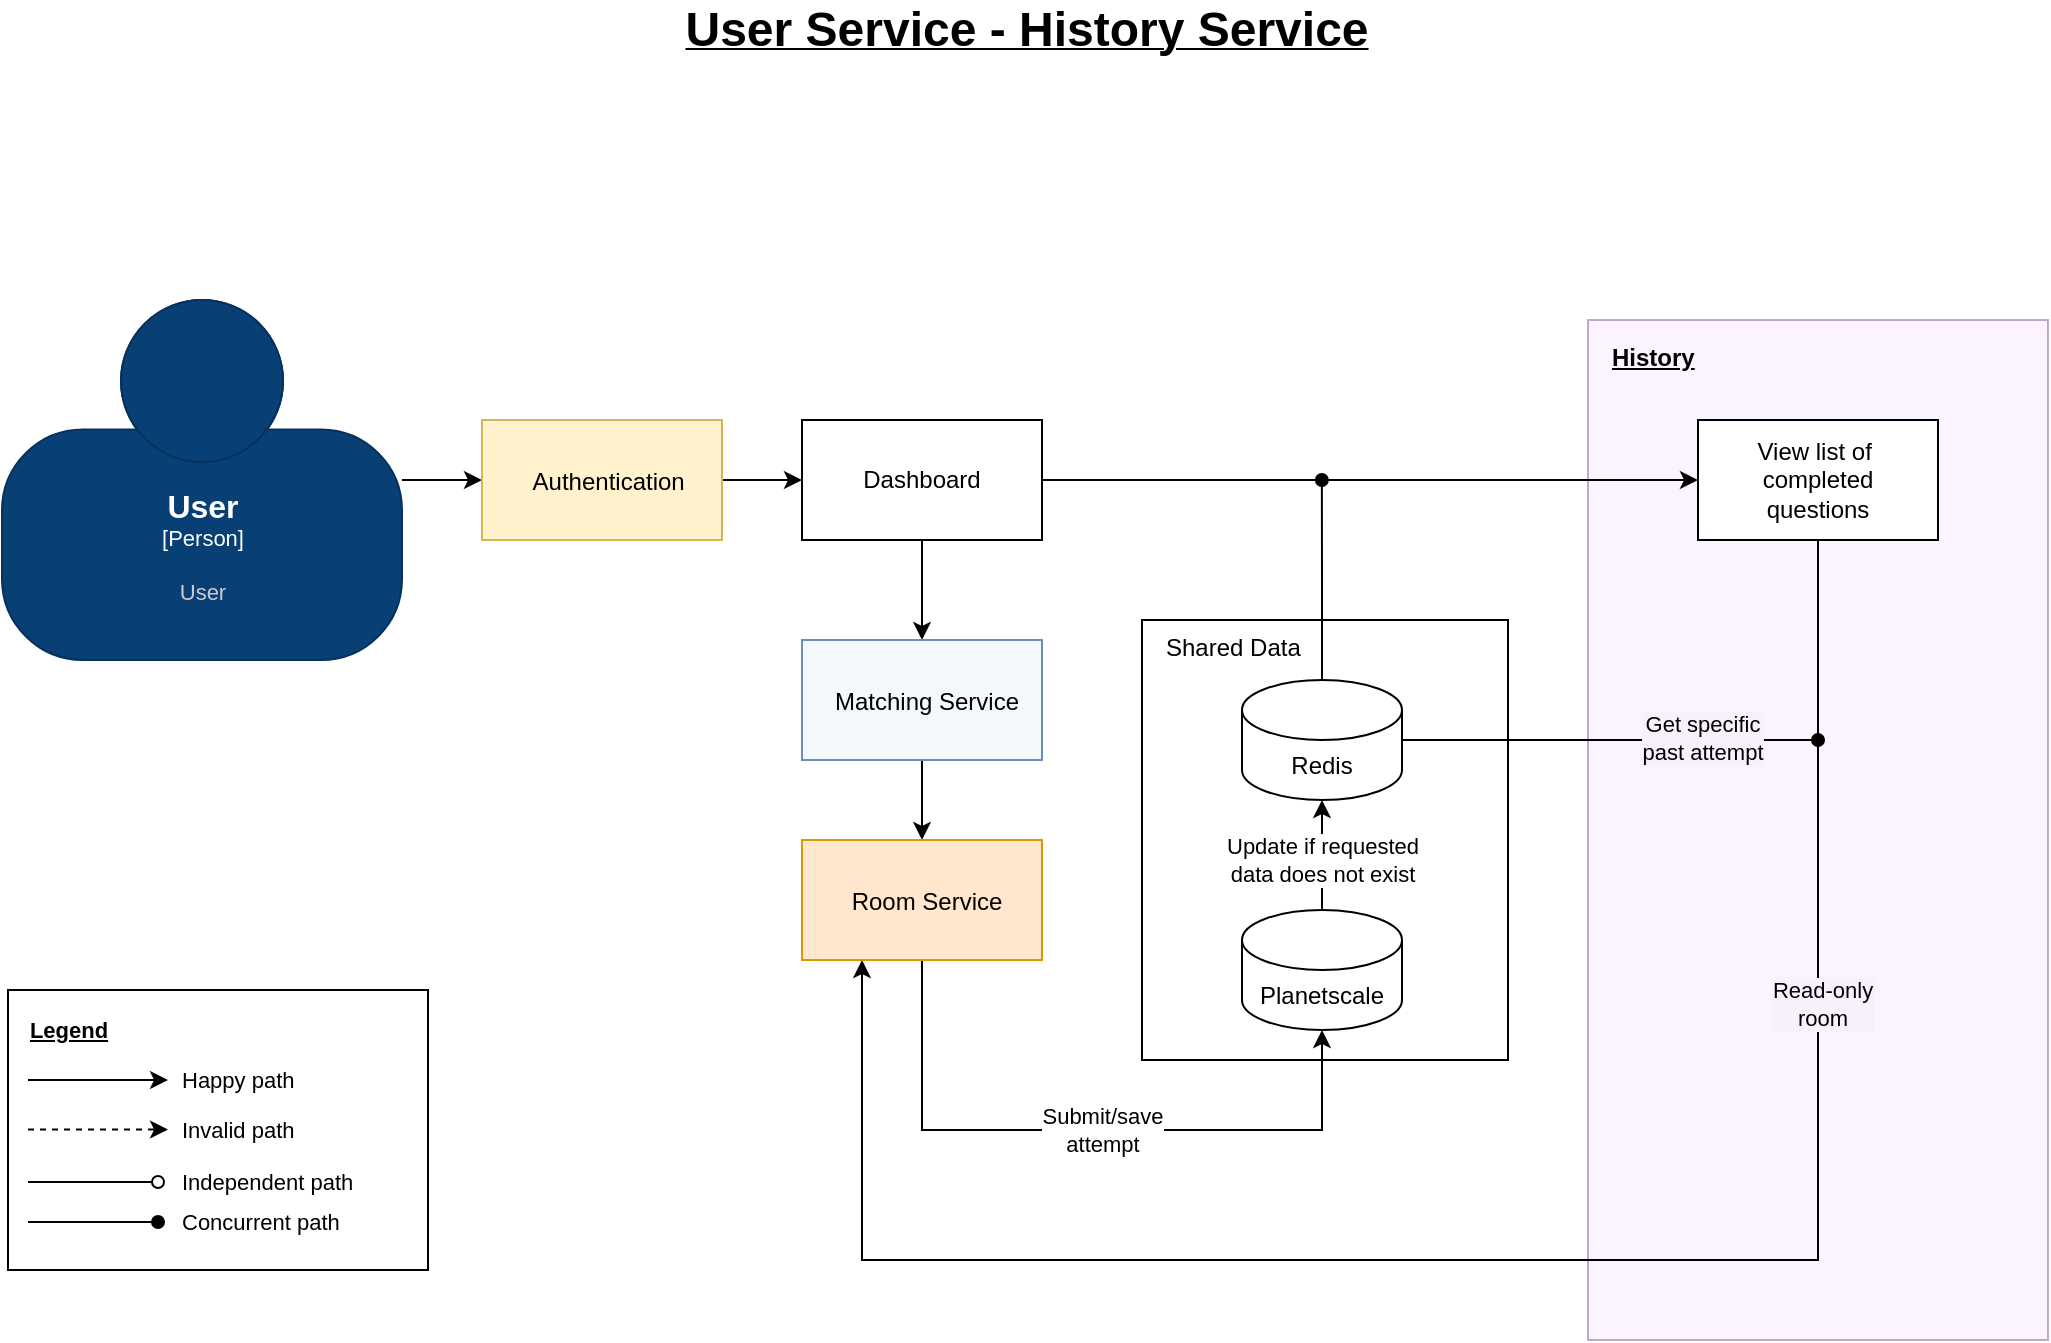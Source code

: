 <mxfile scale="1" border="20">
    <diagram id="SKKT97RxRqP2tx5iM8VO" name="History">
        <mxGraphModel dx="1548" dy="681" grid="1" gridSize="10" guides="1" tooltips="1" connect="1" arrows="1" fold="1" page="1" pageScale="1" pageWidth="1654" pageHeight="1169" background="#FFFFFF" math="0" shadow="0">
            <root>
                <mxCell id="cZ165Y8xMysXK6VZJFTn-0"/>
                <mxCell id="cZ165Y8xMysXK6VZJFTn-1" parent="cZ165Y8xMysXK6VZJFTn-0"/>
                <mxCell id="2Y4pjenZq1Eu_Ll-m7aH-1" value="&lt;font style=&quot;font-size: 24px&quot;&gt;User Service - History Service&lt;/font&gt;" style="text;html=1;align=center;verticalAlign=middle;resizable=0;points=[];autosize=1;strokeColor=none;fillColor=none;fontStyle=5" parent="cZ165Y8xMysXK6VZJFTn-1" vertex="1">
                    <mxGeometry x="647" y="95" width="360" height="20" as="geometry"/>
                </mxCell>
                <mxCell id="mNMXz7toNKEUcXsl0kGC-1" value="" style="edgeStyle=none;html=1;" parent="cZ165Y8xMysXK6VZJFTn-1" source="2Y4pjenZq1Eu_Ll-m7aH-6" target="mNMXz7toNKEUcXsl0kGC-0" edge="1">
                    <mxGeometry relative="1" as="geometry"/>
                </mxCell>
                <object placeholders="1" c4Name="User" c4Type="Person" c4Description="User" label="&lt;font style=&quot;font-size: 16px&quot;&gt;&lt;b&gt;%c4Name%&lt;/b&gt;&lt;/font&gt;&lt;div&gt;[%c4Type%]&lt;/div&gt;&lt;br&gt;&lt;div&gt;&lt;font style=&quot;font-size: 11px&quot;&gt;&lt;font color=&quot;#cccccc&quot;&gt;%c4Description%&lt;/font&gt;&lt;/div&gt;" id="2Y4pjenZq1Eu_Ll-m7aH-6">
                    <mxCell style="html=1;fontSize=11;dashed=0;whitespace=wrap;fillColor=#083F75;strokeColor=#06315C;fontColor=#ffffff;shape=mxgraph.c4.person2;align=center;metaEdit=1;points=[[0.5,0,0],[1,0.5,0],[1,0.75,0],[0.75,1,0],[0.5,1,0],[0.25,1,0],[0,0.75,0],[0,0.5,0]];resizable=0;" parent="cZ165Y8xMysXK6VZJFTn-1" vertex="1">
                        <mxGeometry x="315" y="240" width="200" height="180" as="geometry"/>
                    </mxCell>
                </object>
                <mxCell id="2Y4pjenZq1Eu_Ll-m7aH-7" value="&lt;span style=&quot;&quot;&gt;History&lt;/span&gt;" style="whiteSpace=wrap;html=1;align=left;verticalAlign=top;horizontal=1;spacingLeft=10;spacingTop=5;fontStyle=5;fillColor=#F8EBFF;strokeColor=#9673a6;opacity=60;" parent="cZ165Y8xMysXK6VZJFTn-1" vertex="1">
                    <mxGeometry x="1108" y="250" width="230" height="510" as="geometry"/>
                </mxCell>
                <mxCell id="mNMXz7toNKEUcXsl0kGC-5" value="" style="edgeStyle=none;html=1;" parent="cZ165Y8xMysXK6VZJFTn-1" source="mNMXz7toNKEUcXsl0kGC-0" target="mNMXz7toNKEUcXsl0kGC-2" edge="1">
                    <mxGeometry relative="1" as="geometry"/>
                </mxCell>
                <mxCell id="mNMXz7toNKEUcXsl0kGC-0" value="&lt;span&gt;&lt;span&gt;Authentication&amp;nbsp;&lt;/span&gt;&lt;/span&gt;" style="whiteSpace=wrap;html=1;align=center;verticalAlign=middle;horizontal=1;spacingLeft=10;spacingTop=2;fontStyle=0;fillColor=#fff2cc;strokeColor=#d6b656;" parent="cZ165Y8xMysXK6VZJFTn-1" vertex="1">
                    <mxGeometry x="555" y="300" width="120" height="60" as="geometry"/>
                </mxCell>
                <mxCell id="mNMXz7toNKEUcXsl0kGC-15" value="" style="edgeStyle=none;html=1;" parent="cZ165Y8xMysXK6VZJFTn-1" source="mNMXz7toNKEUcXsl0kGC-2" target="mNMXz7toNKEUcXsl0kGC-14" edge="1">
                    <mxGeometry relative="1" as="geometry"/>
                </mxCell>
                <mxCell id="mNMXz7toNKEUcXsl0kGC-23" value="" style="edgeStyle=orthogonalEdgeStyle;rounded=0;html=1;endArrow=classic;endFill=1;" parent="cZ165Y8xMysXK6VZJFTn-1" source="mNMXz7toNKEUcXsl0kGC-2" target="mNMXz7toNKEUcXsl0kGC-22" edge="1">
                    <mxGeometry relative="1" as="geometry"/>
                </mxCell>
                <mxCell id="mNMXz7toNKEUcXsl0kGC-2" value="Dashboard" style="whiteSpace=wrap;html=1;rounded=0;" parent="cZ165Y8xMysXK6VZJFTn-1" vertex="1">
                    <mxGeometry x="715" y="300" width="120" height="60" as="geometry"/>
                </mxCell>
                <mxCell id="mNMXz7toNKEUcXsl0kGC-18" value="" style="html=1;entryX=0.25;entryY=1;entryDx=0;entryDy=0;edgeStyle=orthogonalEdgeStyle;rounded=0;exitX=0.5;exitY=1;exitDx=0;exitDy=0;" parent="cZ165Y8xMysXK6VZJFTn-1" source="mNMXz7toNKEUcXsl0kGC-14" target="mNMXz7toNKEUcXsl0kGC-28" edge="1">
                    <mxGeometry relative="1" as="geometry">
                        <mxPoint x="1235" y="330" as="targetPoint"/>
                        <Array as="points">
                            <mxPoint x="1223" y="720"/>
                            <mxPoint x="745" y="720"/>
                        </Array>
                    </mxGeometry>
                </mxCell>
                <mxCell id="mNMXz7toNKEUcXsl0kGC-32" value="Read-only &lt;br&gt;room" style="edgeLabel;html=1;align=center;verticalAlign=middle;resizable=0;points=[];labelBackgroundColor=#F7F1FC;" parent="mNMXz7toNKEUcXsl0kGC-18" vertex="1" connectable="0">
                    <mxGeometry x="-0.53" y="2" relative="1" as="geometry">
                        <mxPoint as="offset"/>
                    </mxGeometry>
                </mxCell>
                <mxCell id="mNMXz7toNKEUcXsl0kGC-9" value="Shared Data" style="rounded=0;whiteSpace=wrap;html=1;verticalAlign=top;align=left;spacingLeft=10;spacingBottom=5;" parent="cZ165Y8xMysXK6VZJFTn-1" vertex="1">
                    <mxGeometry x="885" y="400" width="183" height="220" as="geometry"/>
                </mxCell>
                <mxCell id="mNMXz7toNKEUcXsl0kGC-14" value="View list of&amp;nbsp;&lt;br&gt;completed &lt;br&gt;questions" style="whiteSpace=wrap;html=1;rounded=0;" parent="cZ165Y8xMysXK6VZJFTn-1" vertex="1">
                    <mxGeometry x="1163" y="300" width="120" height="60" as="geometry"/>
                </mxCell>
                <mxCell id="mNMXz7toNKEUcXsl0kGC-29" value="" style="edgeStyle=orthogonalEdgeStyle;rounded=0;html=1;endArrow=classic;endFill=1;" parent="cZ165Y8xMysXK6VZJFTn-1" source="mNMXz7toNKEUcXsl0kGC-22" target="mNMXz7toNKEUcXsl0kGC-28" edge="1">
                    <mxGeometry relative="1" as="geometry"/>
                </mxCell>
                <mxCell id="mNMXz7toNKEUcXsl0kGC-22" value="&lt;span&gt;Matching Service&lt;/span&gt;" style="whiteSpace=wrap;html=1;align=center;verticalAlign=middle;horizontal=1;spacingLeft=5;spacingTop=2;fontStyle=0;fillColor=#F4F8FC;strokeColor=#6c8ebf;" parent="cZ165Y8xMysXK6VZJFTn-1" vertex="1">
                    <mxGeometry x="715" y="410" width="120" height="60" as="geometry"/>
                </mxCell>
                <mxCell id="mNMXz7toNKEUcXsl0kGC-30" value="Submit/save&lt;br&gt;attempt" style="edgeStyle=orthogonalEdgeStyle;rounded=0;html=1;exitX=0.5;exitY=1;exitDx=0;exitDy=0;endArrow=classic;endFill=1;entryX=0.5;entryY=1;entryDx=0;entryDy=0;entryPerimeter=0;" parent="cZ165Y8xMysXK6VZJFTn-1" source="mNMXz7toNKEUcXsl0kGC-28" target="2" edge="1">
                    <mxGeometry x="0.045" relative="1" as="geometry">
                        <Array as="points">
                            <mxPoint x="775" y="655"/>
                            <mxPoint x="975" y="655"/>
                        </Array>
                        <mxPoint as="offset"/>
                        <mxPoint x="975" y="660" as="targetPoint"/>
                    </mxGeometry>
                </mxCell>
                <mxCell id="mNMXz7toNKEUcXsl0kGC-28" value="&lt;span&gt;Room Service&lt;/span&gt;&lt;span style=&quot;&quot;&gt;&lt;br&gt;&lt;/span&gt;" style="whiteSpace=wrap;html=1;align=center;verticalAlign=middle;horizontal=1;spacingLeft=5;spacingTop=2;fontStyle=0;fillColor=#FFE6CC;strokeColor=#d79b00;" parent="cZ165Y8xMysXK6VZJFTn-1" vertex="1">
                    <mxGeometry x="715" y="510" width="120" height="60" as="geometry"/>
                </mxCell>
                <mxCell id="mNMXz7toNKEUcXsl0kGC-33" value="" style="group" parent="cZ165Y8xMysXK6VZJFTn-1" vertex="1" connectable="0">
                    <mxGeometry x="318" y="585" width="215" height="140" as="geometry"/>
                </mxCell>
                <mxCell id="mNMXz7toNKEUcXsl0kGC-34" value="&lt;span style=&quot;&quot;&gt;Legend&lt;/span&gt;" style="rounded=0;whiteSpace=wrap;html=1;labelBackgroundColor=none;comic=0;align=left;labelPadding=0;metaEdit=0;horizontal=1;labelPosition=center;verticalLabelPosition=middle;verticalAlign=top;spacingRight=0;spacingLeft=0;labelBorderColor=none;fontColor=none;noLabel=1;" parent="mNMXz7toNKEUcXsl0kGC-33" vertex="1">
                    <mxGeometry width="210" height="140" as="geometry"/>
                </mxCell>
                <mxCell id="mNMXz7toNKEUcXsl0kGC-35" value="" style="endArrow=classic;html=1;rounded=0;labelBackgroundColor=default;strokeColor=default;fontFamily=Helvetica;fontSize=11;fontColor=default;shape=connector;endFill=1;" parent="mNMXz7toNKEUcXsl0kGC-33" edge="1">
                    <mxGeometry width="50" height="50" relative="1" as="geometry">
                        <mxPoint x="10" y="45" as="sourcePoint"/>
                        <mxPoint x="80" y="45" as="targetPoint"/>
                    </mxGeometry>
                </mxCell>
                <mxCell id="mNMXz7toNKEUcXsl0kGC-36" value="Happy path" style="text;html=1;align=left;verticalAlign=middle;resizable=0;points=[];autosize=1;strokeColor=none;fillColor=none;fontSize=11;fontFamily=Helvetica;fontColor=default;" parent="mNMXz7toNKEUcXsl0kGC-33" vertex="1">
                    <mxGeometry x="85" y="30" width="80" height="30" as="geometry"/>
                </mxCell>
                <mxCell id="mNMXz7toNKEUcXsl0kGC-37" value="" style="endArrow=classic;html=1;rounded=0;labelBackgroundColor=default;strokeColor=default;fontFamily=Helvetica;fontSize=11;fontColor=default;shape=connector;endFill=1;dashed=1;" parent="mNMXz7toNKEUcXsl0kGC-33" edge="1">
                    <mxGeometry width="50" height="50" relative="1" as="geometry">
                        <mxPoint x="10" y="69.8" as="sourcePoint"/>
                        <mxPoint x="80" y="69.8" as="targetPoint"/>
                    </mxGeometry>
                </mxCell>
                <mxCell id="mNMXz7toNKEUcXsl0kGC-38" value="Invalid path" style="text;html=1;align=left;verticalAlign=middle;resizable=0;points=[];autosize=1;strokeColor=none;fillColor=none;fontSize=11;fontFamily=Helvetica;fontColor=default;" parent="mNMXz7toNKEUcXsl0kGC-33" vertex="1">
                    <mxGeometry x="85" y="55" width="80" height="30" as="geometry"/>
                </mxCell>
                <mxCell id="mNMXz7toNKEUcXsl0kGC-39" value="Legend" style="text;html=1;align=center;verticalAlign=middle;resizable=0;points=[];autosize=1;strokeColor=none;fillColor=none;fontSize=11;fontFamily=Helvetica;fontColor=default;fontStyle=5" parent="mNMXz7toNKEUcXsl0kGC-33" vertex="1">
                    <mxGeometry y="5" width="60" height="30" as="geometry"/>
                </mxCell>
                <mxCell id="mNMXz7toNKEUcXsl0kGC-40" value="Independent path" style="text;html=1;align=left;verticalAlign=middle;resizable=0;points=[];autosize=1;strokeColor=none;fillColor=none;fontSize=11;fontFamily=Helvetica;fontColor=default;" parent="mNMXz7toNKEUcXsl0kGC-33" vertex="1">
                    <mxGeometry x="85" y="86" width="100" height="20" as="geometry"/>
                </mxCell>
                <mxCell id="mNMXz7toNKEUcXsl0kGC-41" value="" style="endArrow=oval;html=1;rounded=0;labelBackgroundColor=default;strokeColor=default;fontFamily=Helvetica;fontSize=11;fontColor=default;shape=connector;endFill=0;" parent="mNMXz7toNKEUcXsl0kGC-33" edge="1">
                    <mxGeometry width="50" height="50" relative="1" as="geometry">
                        <mxPoint x="10" y="96" as="sourcePoint"/>
                        <mxPoint x="75" y="96" as="targetPoint"/>
                    </mxGeometry>
                </mxCell>
                <mxCell id="mNMXz7toNKEUcXsl0kGC-42" value="Concurrent path" style="text;html=1;align=left;verticalAlign=middle;resizable=0;points=[];autosize=1;strokeColor=none;fillColor=none;fontSize=11;fontFamily=Helvetica;fontColor=default;" parent="mNMXz7toNKEUcXsl0kGC-33" vertex="1">
                    <mxGeometry x="85" y="106" width="90" height="20" as="geometry"/>
                </mxCell>
                <mxCell id="mNMXz7toNKEUcXsl0kGC-43" value="" style="endArrow=oval;html=1;rounded=0;labelBackgroundColor=default;strokeColor=default;fontFamily=Helvetica;fontSize=11;fontColor=default;shape=connector;endFill=1;" parent="mNMXz7toNKEUcXsl0kGC-33" edge="1">
                    <mxGeometry width="50" height="50" relative="1" as="geometry">
                        <mxPoint x="10" y="116" as="sourcePoint"/>
                        <mxPoint x="75" y="116" as="targetPoint"/>
                    </mxGeometry>
                </mxCell>
                <mxCell id="4" value="Update if requested &lt;br&gt;data does not exist" style="edgeStyle=none;html=1;exitX=0.5;exitY=0;exitDx=0;exitDy=0;exitPerimeter=0;entryX=0.5;entryY=1;entryDx=0;entryDy=0;entryPerimeter=0;" edge="1" parent="cZ165Y8xMysXK6VZJFTn-1" source="2" target="3">
                    <mxGeometry x="-0.091" relative="1" as="geometry">
                        <mxPoint as="offset"/>
                    </mxGeometry>
                </mxCell>
                <mxCell id="2" value="Planetscale" style="shape=cylinder3;whiteSpace=wrap;html=1;boundedLbl=1;backgroundOutline=1;size=15;" vertex="1" parent="cZ165Y8xMysXK6VZJFTn-1">
                    <mxGeometry x="935" y="545" width="80" height="60" as="geometry"/>
                </mxCell>
                <mxCell id="6" style="edgeStyle=orthogonalEdgeStyle;rounded=0;html=1;exitX=0.5;exitY=0;exitDx=0;exitDy=0;exitPerimeter=0;endArrow=oval;endFill=1;" edge="1" parent="cZ165Y8xMysXK6VZJFTn-1" source="3">
                    <mxGeometry relative="1" as="geometry">
                        <mxPoint x="974.931" y="330" as="targetPoint"/>
                    </mxGeometry>
                </mxCell>
                <mxCell id="7" style="edgeStyle=orthogonalEdgeStyle;rounded=0;html=1;exitX=1;exitY=0.5;exitDx=0;exitDy=0;exitPerimeter=0;endArrow=oval;endFill=1;" edge="1" parent="cZ165Y8xMysXK6VZJFTn-1">
                    <mxGeometry relative="1" as="geometry">
                        <mxPoint x="1223" y="460" as="targetPoint"/>
                        <mxPoint x="1010" y="460" as="sourcePoint"/>
                    </mxGeometry>
                </mxCell>
                <mxCell id="8" value="Get specific&lt;br&gt;past attempt" style="edgeLabel;html=1;align=center;verticalAlign=middle;resizable=0;points=[];labelBackgroundColor=#F7F1FC;" vertex="1" connectable="0" parent="7">
                    <mxGeometry x="0.455" y="1" relative="1" as="geometry">
                        <mxPoint as="offset"/>
                    </mxGeometry>
                </mxCell>
                <mxCell id="3" value="Redis" style="shape=cylinder3;whiteSpace=wrap;html=1;boundedLbl=1;backgroundOutline=1;size=15;" vertex="1" parent="cZ165Y8xMysXK6VZJFTn-1">
                    <mxGeometry x="935" y="430" width="80" height="60" as="geometry"/>
                </mxCell>
            </root>
        </mxGraphModel>
    </diagram>
</mxfile>